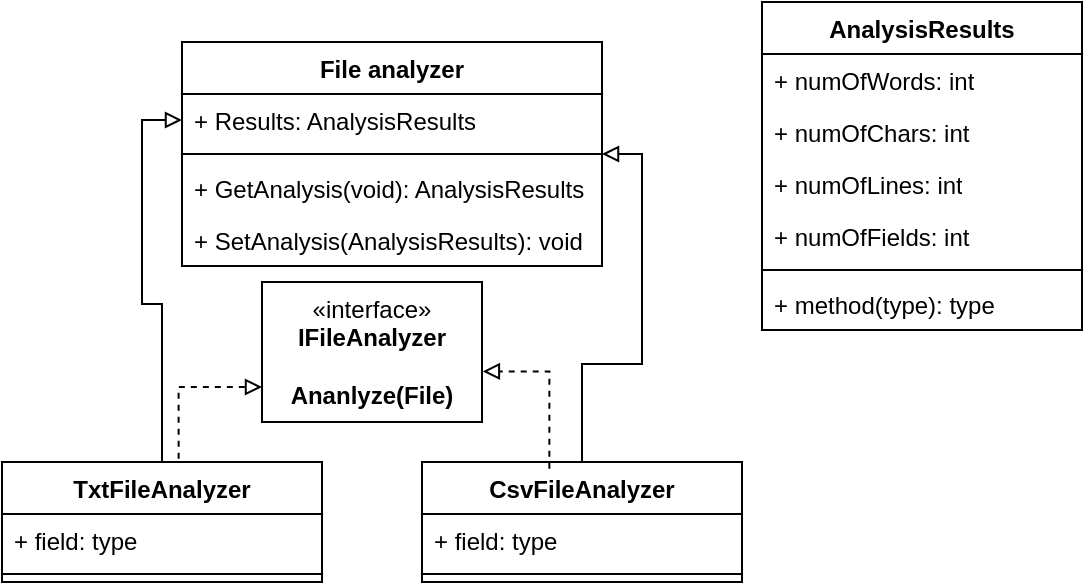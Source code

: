 <mxfile version="26.0.4">
  <diagram name="Page-1" id="3WKgwMLrNA27bfUDLqea">
    <mxGraphModel dx="724" dy="461" grid="1" gridSize="10" guides="1" tooltips="1" connect="1" arrows="1" fold="1" page="1" pageScale="1" pageWidth="850" pageHeight="1100" math="0" shadow="0">
      <root>
        <mxCell id="0" />
        <mxCell id="1" parent="0" />
        <mxCell id="ZD8UBPuL2eaADae_nf23-5" value="File analyzer" style="swimlane;fontStyle=1;align=center;verticalAlign=top;childLayout=stackLayout;horizontal=1;startSize=26;horizontalStack=0;resizeParent=1;resizeParentMax=0;resizeLast=0;collapsible=1;marginBottom=0;whiteSpace=wrap;html=1;" vertex="1" parent="1">
          <mxGeometry x="120" y="50" width="210" height="112" as="geometry" />
        </mxCell>
        <mxCell id="ZD8UBPuL2eaADae_nf23-6" value="+ Results: AnalysisResults" style="text;strokeColor=none;fillColor=none;align=left;verticalAlign=top;spacingLeft=4;spacingRight=4;overflow=hidden;rotatable=0;points=[[0,0.5],[1,0.5]];portConstraint=eastwest;whiteSpace=wrap;html=1;" vertex="1" parent="ZD8UBPuL2eaADae_nf23-5">
          <mxGeometry y="26" width="210" height="26" as="geometry" />
        </mxCell>
        <mxCell id="ZD8UBPuL2eaADae_nf23-7" value="" style="line;strokeWidth=1;fillColor=none;align=left;verticalAlign=middle;spacingTop=-1;spacingLeft=3;spacingRight=3;rotatable=0;labelPosition=right;points=[];portConstraint=eastwest;strokeColor=inherit;" vertex="1" parent="ZD8UBPuL2eaADae_nf23-5">
          <mxGeometry y="52" width="210" height="8" as="geometry" />
        </mxCell>
        <mxCell id="ZD8UBPuL2eaADae_nf23-40" value="+ GetAnalysis(void): AnalysisResults" style="text;strokeColor=none;fillColor=none;align=left;verticalAlign=top;spacingLeft=4;spacingRight=4;overflow=hidden;rotatable=0;points=[[0,0.5],[1,0.5]];portConstraint=eastwest;whiteSpace=wrap;html=1;" vertex="1" parent="ZD8UBPuL2eaADae_nf23-5">
          <mxGeometry y="60" width="210" height="26" as="geometry" />
        </mxCell>
        <mxCell id="ZD8UBPuL2eaADae_nf23-41" value="+ SetAnalysis(AnalysisResults): void" style="text;strokeColor=none;fillColor=none;align=left;verticalAlign=top;spacingLeft=4;spacingRight=4;overflow=hidden;rotatable=0;points=[[0,0.5],[1,0.5]];portConstraint=eastwest;whiteSpace=wrap;html=1;" vertex="1" parent="ZD8UBPuL2eaADae_nf23-5">
          <mxGeometry y="86" width="210" height="26" as="geometry" />
        </mxCell>
        <mxCell id="ZD8UBPuL2eaADae_nf23-21" value="AnalysisResults" style="swimlane;fontStyle=1;align=center;verticalAlign=top;childLayout=stackLayout;horizontal=1;startSize=26;horizontalStack=0;resizeParent=1;resizeParentMax=0;resizeLast=0;collapsible=1;marginBottom=0;whiteSpace=wrap;html=1;" vertex="1" parent="1">
          <mxGeometry x="410" y="30" width="160" height="164" as="geometry" />
        </mxCell>
        <mxCell id="ZD8UBPuL2eaADae_nf23-22" value="+ numOfWords: int" style="text;strokeColor=none;fillColor=none;align=left;verticalAlign=top;spacingLeft=4;spacingRight=4;overflow=hidden;rotatable=0;points=[[0,0.5],[1,0.5]];portConstraint=eastwest;whiteSpace=wrap;html=1;" vertex="1" parent="ZD8UBPuL2eaADae_nf23-21">
          <mxGeometry y="26" width="160" height="26" as="geometry" />
        </mxCell>
        <mxCell id="ZD8UBPuL2eaADae_nf23-25" value="+ numOfChars: int" style="text;strokeColor=none;fillColor=none;align=left;verticalAlign=top;spacingLeft=4;spacingRight=4;overflow=hidden;rotatable=0;points=[[0,0.5],[1,0.5]];portConstraint=eastwest;whiteSpace=wrap;html=1;" vertex="1" parent="ZD8UBPuL2eaADae_nf23-21">
          <mxGeometry y="52" width="160" height="26" as="geometry" />
        </mxCell>
        <mxCell id="ZD8UBPuL2eaADae_nf23-26" value="+ numOfLines: int" style="text;strokeColor=none;fillColor=none;align=left;verticalAlign=top;spacingLeft=4;spacingRight=4;overflow=hidden;rotatable=0;points=[[0,0.5],[1,0.5]];portConstraint=eastwest;whiteSpace=wrap;html=1;" vertex="1" parent="ZD8UBPuL2eaADae_nf23-21">
          <mxGeometry y="78" width="160" height="26" as="geometry" />
        </mxCell>
        <mxCell id="ZD8UBPuL2eaADae_nf23-27" value="+ numOfFields: int" style="text;strokeColor=none;fillColor=none;align=left;verticalAlign=top;spacingLeft=4;spacingRight=4;overflow=hidden;rotatable=0;points=[[0,0.5],[1,0.5]];portConstraint=eastwest;whiteSpace=wrap;html=1;" vertex="1" parent="ZD8UBPuL2eaADae_nf23-21">
          <mxGeometry y="104" width="160" height="26" as="geometry" />
        </mxCell>
        <mxCell id="ZD8UBPuL2eaADae_nf23-23" value="" style="line;strokeWidth=1;fillColor=none;align=left;verticalAlign=middle;spacingTop=-1;spacingLeft=3;spacingRight=3;rotatable=0;labelPosition=right;points=[];portConstraint=eastwest;strokeColor=inherit;" vertex="1" parent="ZD8UBPuL2eaADae_nf23-21">
          <mxGeometry y="130" width="160" height="8" as="geometry" />
        </mxCell>
        <mxCell id="ZD8UBPuL2eaADae_nf23-24" value="+ method(type): type" style="text;strokeColor=none;fillColor=none;align=left;verticalAlign=top;spacingLeft=4;spacingRight=4;overflow=hidden;rotatable=0;points=[[0,0.5],[1,0.5]];portConstraint=eastwest;whiteSpace=wrap;html=1;" vertex="1" parent="ZD8UBPuL2eaADae_nf23-21">
          <mxGeometry y="138" width="160" height="26" as="geometry" />
        </mxCell>
        <mxCell id="ZD8UBPuL2eaADae_nf23-28" value="«interface»&lt;br&gt;&lt;b&gt;IFileAnalyzer&lt;/b&gt;&lt;div&gt;&lt;b&gt;&lt;br&gt;&lt;/b&gt;&lt;/div&gt;&lt;div&gt;&lt;b&gt;Ananlyze(File)&lt;/b&gt;&lt;/div&gt;" style="html=1;whiteSpace=wrap;" vertex="1" parent="1">
          <mxGeometry x="160" y="170" width="110" height="70" as="geometry" />
        </mxCell>
        <mxCell id="ZD8UBPuL2eaADae_nf23-37" style="edgeStyle=orthogonalEdgeStyle;rounded=0;orthogonalLoop=1;jettySize=auto;html=1;entryX=0;entryY=0.75;entryDx=0;entryDy=0;endArrow=block;endFill=0;dashed=1;exitX=0.552;exitY=-0.027;exitDx=0;exitDy=0;exitPerimeter=0;" edge="1" parent="1" source="ZD8UBPuL2eaADae_nf23-29" target="ZD8UBPuL2eaADae_nf23-28">
          <mxGeometry relative="1" as="geometry" />
        </mxCell>
        <mxCell id="ZD8UBPuL2eaADae_nf23-38" style="edgeStyle=orthogonalEdgeStyle;rounded=0;orthogonalLoop=1;jettySize=auto;html=1;entryX=0;entryY=0.5;entryDx=0;entryDy=0;endArrow=block;endFill=0;" edge="1" parent="1" source="ZD8UBPuL2eaADae_nf23-29" target="ZD8UBPuL2eaADae_nf23-6">
          <mxGeometry relative="1" as="geometry" />
        </mxCell>
        <mxCell id="ZD8UBPuL2eaADae_nf23-29" value="TxtFileAnalyzer" style="swimlane;fontStyle=1;align=center;verticalAlign=top;childLayout=stackLayout;horizontal=1;startSize=26;horizontalStack=0;resizeParent=1;resizeParentMax=0;resizeLast=0;collapsible=1;marginBottom=0;whiteSpace=wrap;html=1;" vertex="1" parent="1">
          <mxGeometry x="30" y="260" width="160" height="60" as="geometry" />
        </mxCell>
        <mxCell id="ZD8UBPuL2eaADae_nf23-30" value="+ field: type" style="text;strokeColor=none;fillColor=none;align=left;verticalAlign=top;spacingLeft=4;spacingRight=4;overflow=hidden;rotatable=0;points=[[0,0.5],[1,0.5]];portConstraint=eastwest;whiteSpace=wrap;html=1;" vertex="1" parent="ZD8UBPuL2eaADae_nf23-29">
          <mxGeometry y="26" width="160" height="26" as="geometry" />
        </mxCell>
        <mxCell id="ZD8UBPuL2eaADae_nf23-31" value="" style="line;strokeWidth=1;fillColor=none;align=left;verticalAlign=middle;spacingTop=-1;spacingLeft=3;spacingRight=3;rotatable=0;labelPosition=right;points=[];portConstraint=eastwest;strokeColor=inherit;" vertex="1" parent="ZD8UBPuL2eaADae_nf23-29">
          <mxGeometry y="52" width="160" height="8" as="geometry" />
        </mxCell>
        <mxCell id="ZD8UBPuL2eaADae_nf23-39" style="edgeStyle=orthogonalEdgeStyle;rounded=0;orthogonalLoop=1;jettySize=auto;html=1;entryX=1;entryY=0.5;entryDx=0;entryDy=0;endArrow=block;endFill=0;" edge="1" parent="1" source="ZD8UBPuL2eaADae_nf23-33" target="ZD8UBPuL2eaADae_nf23-5">
          <mxGeometry relative="1" as="geometry" />
        </mxCell>
        <mxCell id="ZD8UBPuL2eaADae_nf23-33" value="CsvFileAnalyzer" style="swimlane;fontStyle=1;align=center;verticalAlign=top;childLayout=stackLayout;horizontal=1;startSize=26;horizontalStack=0;resizeParent=1;resizeParentMax=0;resizeLast=0;collapsible=1;marginBottom=0;whiteSpace=wrap;html=1;" vertex="1" parent="1">
          <mxGeometry x="240" y="260" width="160" height="60" as="geometry" />
        </mxCell>
        <mxCell id="ZD8UBPuL2eaADae_nf23-34" value="+ field: type" style="text;strokeColor=none;fillColor=none;align=left;verticalAlign=top;spacingLeft=4;spacingRight=4;overflow=hidden;rotatable=0;points=[[0,0.5],[1,0.5]];portConstraint=eastwest;whiteSpace=wrap;html=1;" vertex="1" parent="ZD8UBPuL2eaADae_nf23-33">
          <mxGeometry y="26" width="160" height="26" as="geometry" />
        </mxCell>
        <mxCell id="ZD8UBPuL2eaADae_nf23-35" value="" style="line;strokeWidth=1;fillColor=none;align=left;verticalAlign=middle;spacingTop=-1;spacingLeft=3;spacingRight=3;rotatable=0;labelPosition=right;points=[];portConstraint=eastwest;strokeColor=inherit;" vertex="1" parent="ZD8UBPuL2eaADae_nf23-33">
          <mxGeometry y="52" width="160" height="8" as="geometry" />
        </mxCell>
        <mxCell id="ZD8UBPuL2eaADae_nf23-36" style="edgeStyle=orthogonalEdgeStyle;rounded=0;orthogonalLoop=1;jettySize=auto;html=1;entryX=1.004;entryY=0.639;entryDx=0;entryDy=0;entryPerimeter=0;dashed=1;endArrow=block;endFill=0;exitX=0.398;exitY=0.056;exitDx=0;exitDy=0;exitPerimeter=0;" edge="1" parent="1" source="ZD8UBPuL2eaADae_nf23-33" target="ZD8UBPuL2eaADae_nf23-28">
          <mxGeometry relative="1" as="geometry" />
        </mxCell>
      </root>
    </mxGraphModel>
  </diagram>
</mxfile>
